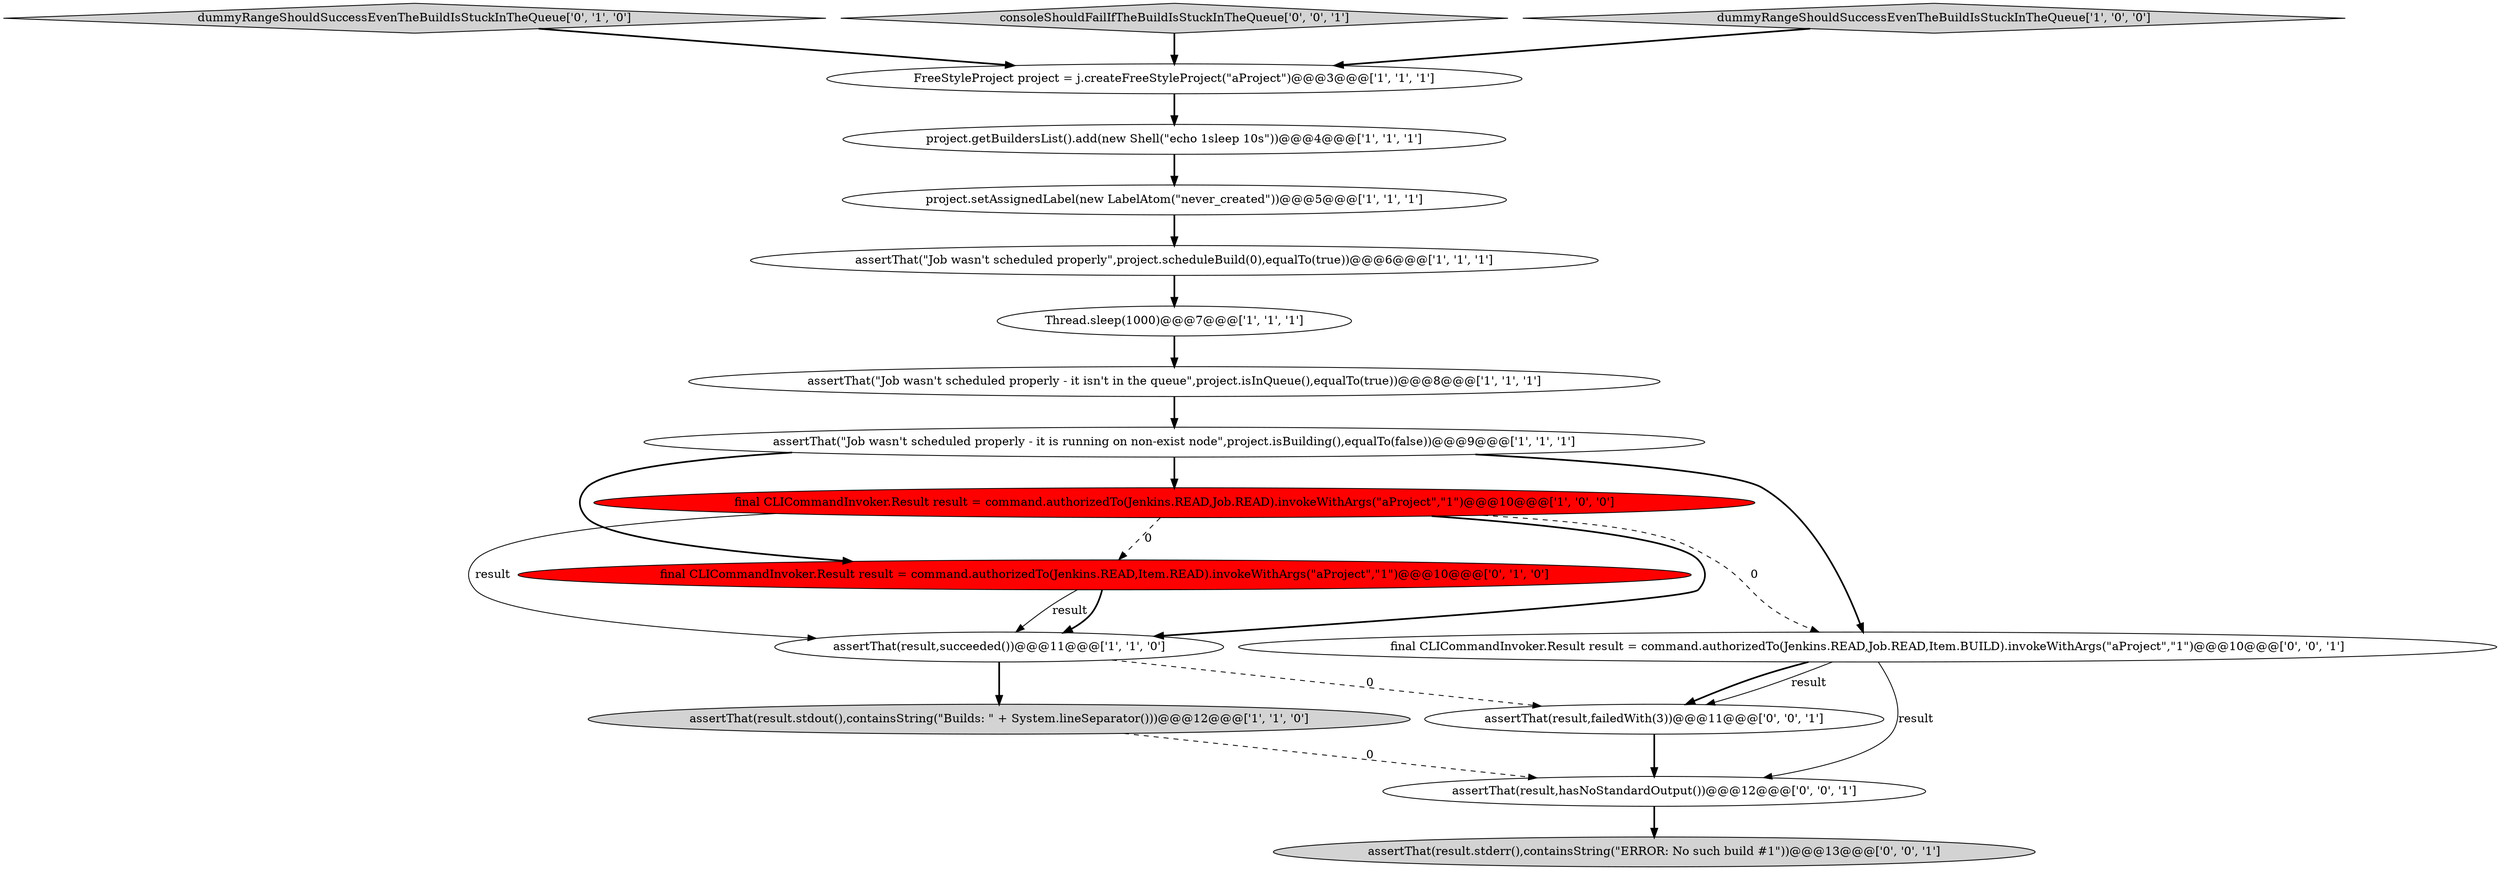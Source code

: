 digraph {
17 [style = filled, label = "assertThat(result,failedWith(3))@@@11@@@['0', '0', '1']", fillcolor = white, shape = ellipse image = "AAA0AAABBB3BBB"];
2 [style = filled, label = "assertThat(result.stdout(),containsString(\"Builds: \" + System.lineSeparator()))@@@12@@@['1', '1', '0']", fillcolor = lightgray, shape = ellipse image = "AAA0AAABBB1BBB"];
7 [style = filled, label = "Thread.sleep(1000)@@@7@@@['1', '1', '1']", fillcolor = white, shape = ellipse image = "AAA0AAABBB1BBB"];
10 [style = filled, label = "assertThat(\"Job wasn't scheduled properly - it isn't in the queue\",project.isInQueue(),equalTo(true))@@@8@@@['1', '1', '1']", fillcolor = white, shape = ellipse image = "AAA0AAABBB1BBB"];
4 [style = filled, label = "final CLICommandInvoker.Result result = command.authorizedTo(Jenkins.READ,Job.READ).invokeWithArgs(\"aProject\",\"1\")@@@10@@@['1', '0', '0']", fillcolor = red, shape = ellipse image = "AAA1AAABBB1BBB"];
16 [style = filled, label = "assertThat(result.stderr(),containsString(\"ERROR: No such build #1\"))@@@13@@@['0', '0', '1']", fillcolor = lightgray, shape = ellipse image = "AAA0AAABBB3BBB"];
0 [style = filled, label = "project.setAssignedLabel(new LabelAtom(\"never_created\"))@@@5@@@['1', '1', '1']", fillcolor = white, shape = ellipse image = "AAA0AAABBB1BBB"];
3 [style = filled, label = "assertThat(\"Job wasn't scheduled properly - it is running on non-exist node\",project.isBuilding(),equalTo(false))@@@9@@@['1', '1', '1']", fillcolor = white, shape = ellipse image = "AAA0AAABBB1BBB"];
12 [style = filled, label = "dummyRangeShouldSuccessEvenTheBuildIsStuckInTheQueue['0', '1', '0']", fillcolor = lightgray, shape = diamond image = "AAA0AAABBB2BBB"];
14 [style = filled, label = "consoleShouldFailIfTheBuildIsStuckInTheQueue['0', '0', '1']", fillcolor = lightgray, shape = diamond image = "AAA0AAABBB3BBB"];
1 [style = filled, label = "assertThat(result,succeeded())@@@11@@@['1', '1', '0']", fillcolor = white, shape = ellipse image = "AAA0AAABBB1BBB"];
6 [style = filled, label = "assertThat(\"Job wasn't scheduled properly\",project.scheduleBuild(0),equalTo(true))@@@6@@@['1', '1', '1']", fillcolor = white, shape = ellipse image = "AAA0AAABBB1BBB"];
9 [style = filled, label = "project.getBuildersList().add(new Shell(\"echo 1sleep 10s\"))@@@4@@@['1', '1', '1']", fillcolor = white, shape = ellipse image = "AAA0AAABBB1BBB"];
11 [style = filled, label = "final CLICommandInvoker.Result result = command.authorizedTo(Jenkins.READ,Item.READ).invokeWithArgs(\"aProject\",\"1\")@@@10@@@['0', '1', '0']", fillcolor = red, shape = ellipse image = "AAA1AAABBB2BBB"];
8 [style = filled, label = "FreeStyleProject project = j.createFreeStyleProject(\"aProject\")@@@3@@@['1', '1', '1']", fillcolor = white, shape = ellipse image = "AAA0AAABBB1BBB"];
15 [style = filled, label = "final CLICommandInvoker.Result result = command.authorizedTo(Jenkins.READ,Job.READ,Item.BUILD).invokeWithArgs(\"aProject\",\"1\")@@@10@@@['0', '0', '1']", fillcolor = white, shape = ellipse image = "AAA0AAABBB3BBB"];
13 [style = filled, label = "assertThat(result,hasNoStandardOutput())@@@12@@@['0', '0', '1']", fillcolor = white, shape = ellipse image = "AAA0AAABBB3BBB"];
5 [style = filled, label = "dummyRangeShouldSuccessEvenTheBuildIsStuckInTheQueue['1', '0', '0']", fillcolor = lightgray, shape = diamond image = "AAA0AAABBB1BBB"];
5->8 [style = bold, label=""];
15->13 [style = solid, label="result"];
9->0 [style = bold, label=""];
11->1 [style = solid, label="result"];
0->6 [style = bold, label=""];
7->10 [style = bold, label=""];
11->1 [style = bold, label=""];
3->11 [style = bold, label=""];
10->3 [style = bold, label=""];
3->15 [style = bold, label=""];
3->4 [style = bold, label=""];
13->16 [style = bold, label=""];
15->17 [style = solid, label="result"];
4->1 [style = solid, label="result"];
15->17 [style = bold, label=""];
1->17 [style = dashed, label="0"];
12->8 [style = bold, label=""];
4->15 [style = dashed, label="0"];
2->13 [style = dashed, label="0"];
8->9 [style = bold, label=""];
4->1 [style = bold, label=""];
1->2 [style = bold, label=""];
17->13 [style = bold, label=""];
14->8 [style = bold, label=""];
4->11 [style = dashed, label="0"];
6->7 [style = bold, label=""];
}
